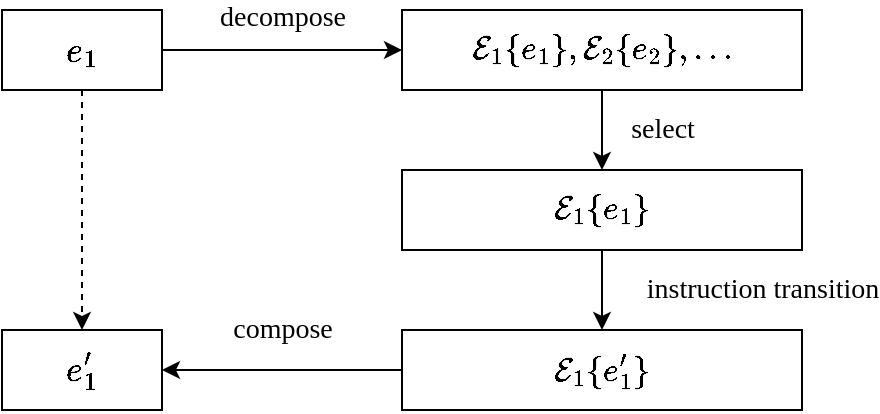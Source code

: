 <mxfile version="14.5.1" type="device"><diagram id="7vwy6ZSDb05AmzYezRpL" name="Page-1"><mxGraphModel dx="801" dy="691" grid="1" gridSize="10" guides="1" tooltips="1" connect="1" arrows="1" fold="1" page="1" pageScale="1" pageWidth="827" pageHeight="1169" math="1" shadow="0"><root><mxCell id="0"/><mxCell id="1" parent="0"/><mxCell id="7hKTWhi39M1N9_l8FXFV-1" value="&lt;p&gt;&lt;font style=&quot;font-size: 15px&quot;&gt;$$e_1$$&lt;/font&gt;&lt;/p&gt;" style="rounded=0;whiteSpace=wrap;html=1;verticalAlign=middle;align=center;labelBackgroundColor=none;" parent="1" vertex="1"><mxGeometry x="40" y="120" width="80" height="40" as="geometry"/></mxCell><mxCell id="fE9uoaa9Usx1ySDy_wO6-8" value="select" style="edgeStyle=orthogonalEdgeStyle;rounded=0;orthogonalLoop=1;jettySize=auto;html=1;exitX=0.5;exitY=1;exitDx=0;exitDy=0;entryX=0.5;entryY=0;entryDx=0;entryDy=0;fontSize=14;fontFamily=TeXGyrePagella;" parent="1" source="fE9uoaa9Usx1ySDy_wO6-1" target="fE9uoaa9Usx1ySDy_wO6-5" edge="1"><mxGeometry y="30" relative="1" as="geometry"><mxPoint as="offset"/></mxGeometry></mxCell><mxCell id="fE9uoaa9Usx1ySDy_wO6-1" value="$$\mathcal{E}_1\{e_1\},&amp;nbsp;\mathcal{E}_2\{e_2\},...$$" style="rounded=0;verticalAlign=middle;align=center;labelBackgroundColor=none;fontSize=14;horizontal=1;labelPosition=center;verticalLabelPosition=middle;labelBorderColor=none;html=1;whiteSpace=wrap;" parent="1" vertex="1"><mxGeometry x="240" y="120" width="200" height="40" as="geometry"/></mxCell><mxCell id="fE9uoaa9Usx1ySDy_wO6-3" value="" style="endArrow=classic;html=1;exitX=1;exitY=0.5;exitDx=0;exitDy=0;" parent="1" source="7hKTWhi39M1N9_l8FXFV-1" edge="1"><mxGeometry width="50" height="50" relative="1" as="geometry"><mxPoint x="370" y="280" as="sourcePoint"/><mxPoint x="240" y="140" as="targetPoint"/></mxGeometry></mxCell><mxCell id="fE9uoaa9Usx1ySDy_wO6-4" value="decompose" style="edgeLabel;html=1;align=center;verticalAlign=middle;resizable=0;points=[];fontSize=14;fontFamily=TeXGyrePagella;" parent="fE9uoaa9Usx1ySDy_wO6-3" vertex="1" connectable="0"><mxGeometry x="-0.191" y="3" relative="1" as="geometry"><mxPoint x="11" y="-13" as="offset"/></mxGeometry></mxCell><mxCell id="fE9uoaa9Usx1ySDy_wO6-10" value="instruction transition" style="edgeStyle=orthogonalEdgeStyle;rounded=0;orthogonalLoop=1;jettySize=auto;html=1;exitX=0.5;exitY=1;exitDx=0;exitDy=0;entryX=0.5;entryY=0;entryDx=0;entryDy=0;fontSize=14;fontFamily=TeXGyrePagella;" parent="1" source="fE9uoaa9Usx1ySDy_wO6-5" target="fE9uoaa9Usx1ySDy_wO6-9" edge="1"><mxGeometry y="80" relative="1" as="geometry"><mxPoint as="offset"/></mxGeometry></mxCell><mxCell id="fE9uoaa9Usx1ySDy_wO6-5" value="$$\mathcal{E}_1\{e_1\}$$" style="rounded=0;whiteSpace=wrap;labelBackgroundColor=none;fontSize=14;align=center;verticalAlign=middle;html=1;" parent="1" vertex="1"><mxGeometry x="240" y="200" width="200" height="40" as="geometry"/></mxCell><mxCell id="fE9uoaa9Usx1ySDy_wO6-9" value="$$\mathcal{E}_1\{e_1&amp;#39;\}$$" style="rounded=0;whiteSpace=wrap;labelBackgroundColor=none;fontSize=14;align=center;verticalAlign=middle;html=1;" parent="1" vertex="1"><mxGeometry x="240" y="280" width="200" height="40" as="geometry"/></mxCell><mxCell id="fE9uoaa9Usx1ySDy_wO6-11" value="&lt;p&gt;&lt;font style=&quot;font-size: 15px&quot;&gt;$$e_1'$$&lt;/font&gt;&lt;/p&gt;" style="rounded=0;whiteSpace=wrap;html=1;verticalAlign=middle;align=center;labelBackgroundColor=none;" parent="1" vertex="1"><mxGeometry x="40" y="280" width="80" height="40" as="geometry"/></mxCell><mxCell id="fE9uoaa9Usx1ySDy_wO6-13" value="compose" style="endArrow=classic;html=1;fontSize=14;entryX=1;entryY=0.5;entryDx=0;entryDy=0;exitX=0;exitY=0.5;exitDx=0;exitDy=0;fontFamily=TeXGyrePagella;" parent="1" edge="1"><mxGeometry y="-20" width="50" height="50" relative="1" as="geometry"><mxPoint x="240" y="300" as="sourcePoint"/><mxPoint x="120" y="300" as="targetPoint"/><mxPoint as="offset"/></mxGeometry></mxCell><mxCell id="fE9uoaa9Usx1ySDy_wO6-14" value="" style="endArrow=classic;html=1;fontSize=14;exitX=0.5;exitY=1;exitDx=0;exitDy=0;entryX=0.5;entryY=0;entryDx=0;entryDy=0;dashed=1;" parent="1" source="7hKTWhi39M1N9_l8FXFV-1" target="fE9uoaa9Usx1ySDy_wO6-11" edge="1"><mxGeometry width="50" height="50" relative="1" as="geometry"><mxPoint x="370" y="350" as="sourcePoint"/><mxPoint x="420" y="300" as="targetPoint"/></mxGeometry></mxCell></root></mxGraphModel></diagram></mxfile>